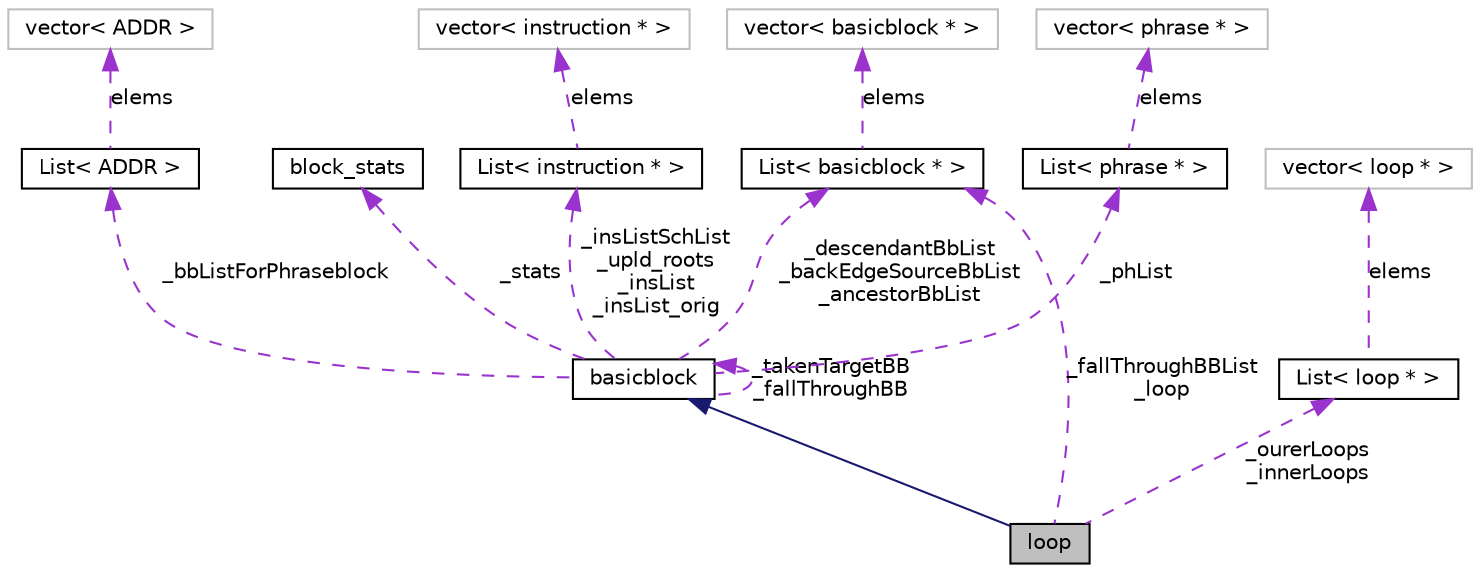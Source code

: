digraph G
{
  edge [fontname="Helvetica",fontsize="10",labelfontname="Helvetica",labelfontsize="10"];
  node [fontname="Helvetica",fontsize="10",shape=record];
  Node1 [label="loop",height=0.2,width=0.4,color="black", fillcolor="grey75", style="filled" fontcolor="black"];
  Node2 -> Node1 [dir=back,color="midnightblue",fontsize="10",style="solid"];
  Node2 [label="basicblock",height=0.2,width=0.4,color="black", fillcolor="white", style="filled",URL="$classbasicblock.html"];
  Node2 -> Node2 [dir=back,color="darkorchid3",fontsize="10",style="dashed",label="_takenTargetBB\n_fallThroughBB"];
  Node3 -> Node2 [dir=back,color="darkorchid3",fontsize="10",style="dashed",label="_insListSchList\n_upld_roots\n_insList\n_insList_orig"];
  Node3 [label="List\< instruction * \>",height=0.2,width=0.4,color="black", fillcolor="white", style="filled",URL="$classList.html"];
  Node4 -> Node3 [dir=back,color="darkorchid3",fontsize="10",style="dashed",label="elems"];
  Node4 [label="vector\< instruction * \>",height=0.2,width=0.4,color="grey75", fillcolor="white", style="filled"];
  Node5 -> Node2 [dir=back,color="darkorchid3",fontsize="10",style="dashed",label="_bbListForPhraseblock"];
  Node5 [label="List\< ADDR \>",height=0.2,width=0.4,color="black", fillcolor="white", style="filled",URL="$classList.html"];
  Node6 -> Node5 [dir=back,color="darkorchid3",fontsize="10",style="dashed",label="elems"];
  Node6 [label="vector\< ADDR \>",height=0.2,width=0.4,color="grey75", fillcolor="white", style="filled"];
  Node7 -> Node2 [dir=back,color="darkorchid3",fontsize="10",style="dashed",label="_phList"];
  Node7 [label="List\< phrase * \>",height=0.2,width=0.4,color="black", fillcolor="white", style="filled",URL="$classList.html"];
  Node8 -> Node7 [dir=back,color="darkorchid3",fontsize="10",style="dashed",label="elems"];
  Node8 [label="vector\< phrase * \>",height=0.2,width=0.4,color="grey75", fillcolor="white", style="filled"];
  Node9 -> Node2 [dir=back,color="darkorchid3",fontsize="10",style="dashed",label="_descendantBbList\n_backEdgeSourceBbList\n_ancestorBbList"];
  Node9 [label="List\< basicblock * \>",height=0.2,width=0.4,color="black", fillcolor="white", style="filled",URL="$classList.html"];
  Node10 -> Node9 [dir=back,color="darkorchid3",fontsize="10",style="dashed",label="elems"];
  Node10 [label="vector\< basicblock * \>",height=0.2,width=0.4,color="grey75", fillcolor="white", style="filled"];
  Node11 -> Node2 [dir=back,color="darkorchid3",fontsize="10",style="dashed",label="_stats"];
  Node11 [label="block_stats",height=0.2,width=0.4,color="black", fillcolor="white", style="filled",URL="$structblock__stats.html"];
  Node12 -> Node1 [dir=back,color="darkorchid3",fontsize="10",style="dashed",label="_ourerLoops\n_innerLoops"];
  Node12 [label="List\< loop * \>",height=0.2,width=0.4,color="black", fillcolor="white", style="filled",URL="$classList.html"];
  Node13 -> Node12 [dir=back,color="darkorchid3",fontsize="10",style="dashed",label="elems"];
  Node13 [label="vector\< loop * \>",height=0.2,width=0.4,color="grey75", fillcolor="white", style="filled"];
  Node9 -> Node1 [dir=back,color="darkorchid3",fontsize="10",style="dashed",label="_fallThroughBBList\n_loop"];
}
